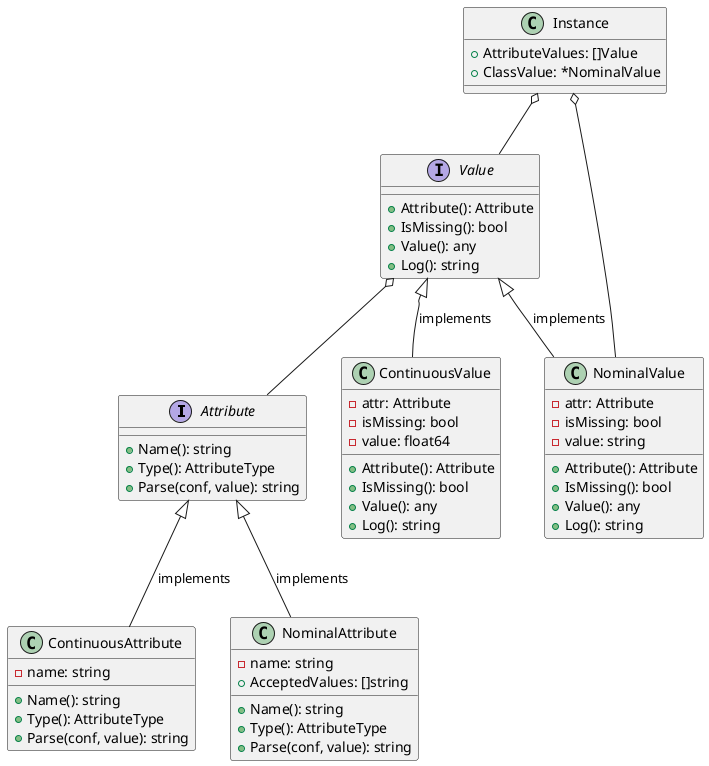 @startuml
'https://plantuml.com/class-diagram

interface Attribute {
    +Name(): string
    +Type(): AttributeType
    +Parse(conf, value): string
}

class ContinuousAttribute {
    -name: string
    +Name(): string
    +Type(): AttributeType
    +Parse(conf, value): string
}

class NominalAttribute {
    -name: string
    +AcceptedValues: []string
    +Name(): string
    +Type(): AttributeType
    +Parse(conf, value): string
}

Attribute <|-- ContinuousAttribute: implements
Attribute <|-- NominalAttribute: implements

interface Value {
    +Attribute(): Attribute
    +IsMissing(): bool
    +Value(): any
    +Log(): string
}

class ContinuousValue {
    -attr: Attribute
    -isMissing: bool
    -value: float64
    +Attribute(): Attribute
    +IsMissing(): bool
    +Value(): any
    +Log(): string
}

class NominalValue {
    -attr: Attribute
    -isMissing: bool
    -value: string
    +Attribute(): Attribute
    +IsMissing(): bool
    +Value(): any
    +Log(): string
}

Value <|-- ContinuousValue: implements
Value <|-- NominalValue: implements

Value o-- Attribute
'ContinuousValue o-- Attribute
'NominalValue o-- Attribute

'class AttributeTable {
'    +Attributes []Attribute
'    +Class *NominalAttribute
'}
'
'AttributeTable o-- Attribute
'AttributeTable o-- NominalAttribute

class Instance {
    +AttributeValues: []Value
    +ClassValue: *NominalValue
}

Instance o-- Value
Instance o-- NominalValue

'class ValueTable {
'    +Instances []*Instance
'}
'
'ValueTable o-- Instance

@enduml